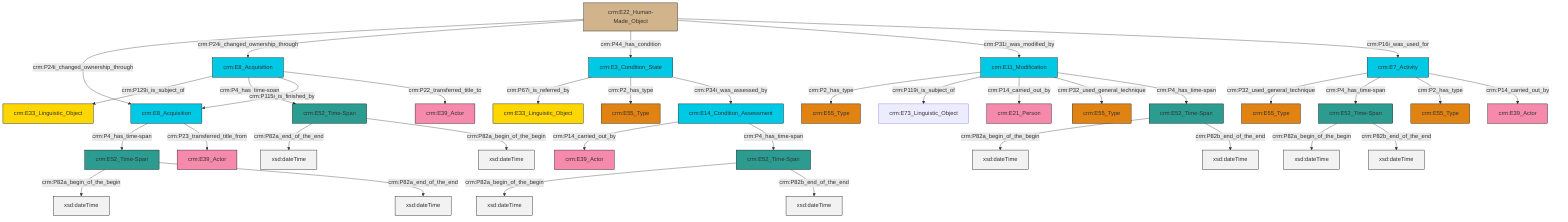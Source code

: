 graph TD
classDef Literal fill:#f2f2f2,stroke:#000000;
classDef CRM_Entity fill:#FFFFFF,stroke:#000000;
classDef Temporal_Entity fill:#00C9E6, stroke:#000000;
classDef Type fill:#E18312, stroke:#000000;
classDef Time-Span fill:#2C9C91, stroke:#000000;
classDef Appellation fill:#FFEB7F, stroke:#000000;
classDef Place fill:#008836, stroke:#000000;
classDef Persistent_Item fill:#B266B2, stroke:#000000;
classDef Conceptual_Object fill:#FFD700, stroke:#000000;
classDef Physical_Thing fill:#D2B48C, stroke:#000000;
classDef Actor fill:#f58aad, stroke:#000000;
classDef PC_Classes fill:#4ce600, stroke:#000000;
classDef Multi fill:#cccccc,stroke:#000000;

2["crm:E11_Modification"]:::Temporal_Entity -->|crm:P2_has_type| 0["crm:E55_Type"]:::Type
3["crm:E8_Acquisition"]:::Temporal_Entity -->|crm:P4_has_time-span| 4["crm:E52_Time-Span"]:::Time-Span
9["crm:E52_Time-Span"]:::Time-Span -->|crm:P82a_end_of_the_end| 10[xsd:dateTime]:::Literal
11["crm:E7_Activity"]:::Temporal_Entity -->|crm:P32_used_general_technique| 13["crm:E55_Type"]:::Type
16["crm:E14_Condition_Assessment"]:::Temporal_Entity -->|crm:P14_carried_out_by| 17["crm:E39_Actor"]:::Actor
23["crm:E22_Human-Made_Object"]:::Physical_Thing -->|crm:P24i_changed_ownership_through| 3["crm:E8_Acquisition"]:::Temporal_Entity
4["crm:E52_Time-Span"]:::Time-Span -->|crm:P82a_begin_of_the_begin| 25[xsd:dateTime]:::Literal
4["crm:E52_Time-Span"]:::Time-Span -->|crm:P82a_end_of_the_end| 26[xsd:dateTime]:::Literal
2["crm:E11_Modification"]:::Temporal_Entity -->|crm:P119i_is_subject_of| 7["crm:E73_Linguistic_Object"]:::Default
30["crm:E8_Acquisition"]:::Temporal_Entity -->|crm:P129i_is_subject_of| 31["crm:E33_Linguistic_Object"]:::Conceptual_Object
23["crm:E22_Human-Made_Object"]:::Physical_Thing -->|crm:P24i_changed_ownership_through| 30["crm:E8_Acquisition"]:::Temporal_Entity
30["crm:E8_Acquisition"]:::Temporal_Entity -->|crm:P4_has_time-span| 9["crm:E52_Time-Span"]:::Time-Span
35["crm:E52_Time-Span"]:::Time-Span -->|crm:P82a_begin_of_the_begin| 36[xsd:dateTime]:::Literal
30["crm:E8_Acquisition"]:::Temporal_Entity -->|crm:P115i_is_finished_by| 3["crm:E8_Acquisition"]:::Temporal_Entity
35["crm:E52_Time-Span"]:::Time-Span -->|crm:P82b_end_of_the_end| 37[xsd:dateTime]:::Literal
16["crm:E14_Condition_Assessment"]:::Temporal_Entity -->|crm:P4_has_time-span| 19["crm:E52_Time-Span"]:::Time-Span
14["crm:E3_Condition_State"]:::Temporal_Entity -->|crm:P67i_is_referred_by| 5["crm:E33_Linguistic_Object"]:::Conceptual_Object
14["crm:E3_Condition_State"]:::Temporal_Entity -->|crm:P2_has_type| 42["crm:E55_Type"]:::Type
2["crm:E11_Modification"]:::Temporal_Entity -->|crm:P14_carried_out_by| 43["crm:E21_Person"]:::Actor
9["crm:E52_Time-Span"]:::Time-Span -->|crm:P82a_begin_of_the_begin| 44[xsd:dateTime]:::Literal
23["crm:E22_Human-Made_Object"]:::Physical_Thing -->|crm:P44_has_condition| 14["crm:E3_Condition_State"]:::Temporal_Entity
2["crm:E11_Modification"]:::Temporal_Entity -->|crm:P32_used_general_technique| 33["crm:E55_Type"]:::Type
11["crm:E7_Activity"]:::Temporal_Entity -->|crm:P4_has_time-span| 21["crm:E52_Time-Span"]:::Time-Span
11["crm:E7_Activity"]:::Temporal_Entity -->|crm:P2_has_type| 48["crm:E55_Type"]:::Type
2["crm:E11_Modification"]:::Temporal_Entity -->|crm:P4_has_time-span| 35["crm:E52_Time-Span"]:::Time-Span
3["crm:E8_Acquisition"]:::Temporal_Entity -->|crm:P23_transferred_title_from| 52["crm:E39_Actor"]:::Actor
30["crm:E8_Acquisition"]:::Temporal_Entity -->|crm:P22_transferred_title_to| 28["crm:E39_Actor"]:::Actor
23["crm:E22_Human-Made_Object"]:::Physical_Thing -->|crm:P31i_was_modified_by| 2["crm:E11_Modification"]:::Temporal_Entity
14["crm:E3_Condition_State"]:::Temporal_Entity -->|crm:P34i_was_assessed_by| 16["crm:E14_Condition_Assessment"]:::Temporal_Entity
19["crm:E52_Time-Span"]:::Time-Span -->|crm:P82a_begin_of_the_begin| 54[xsd:dateTime]:::Literal
19["crm:E52_Time-Span"]:::Time-Span -->|crm:P82b_end_of_the_end| 55[xsd:dateTime]:::Literal
21["crm:E52_Time-Span"]:::Time-Span -->|crm:P82a_begin_of_the_begin| 56[xsd:dateTime]:::Literal
21["crm:E52_Time-Span"]:::Time-Span -->|crm:P82b_end_of_the_end| 57[xsd:dateTime]:::Literal
23["crm:E22_Human-Made_Object"]:::Physical_Thing -->|crm:P16i_was_used_for| 11["crm:E7_Activity"]:::Temporal_Entity
11["crm:E7_Activity"]:::Temporal_Entity -->|crm:P14_carried_out_by| 38["crm:E39_Actor"]:::Actor